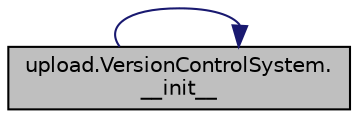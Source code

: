 digraph "upload.VersionControlSystem.__init__"
{
  edge [fontname="Helvetica",fontsize="10",labelfontname="Helvetica",labelfontsize="10"];
  node [fontname="Helvetica",fontsize="10",shape=record];
  rankdir="LR";
  Node2 [label="upload.VersionControlSystem.\l__init__",height=0.2,width=0.4,color="black", fillcolor="grey75", style="filled", fontcolor="black"];
  Node2 -> Node2 [color="midnightblue",fontsize="10",style="solid",fontname="Helvetica"];
}
